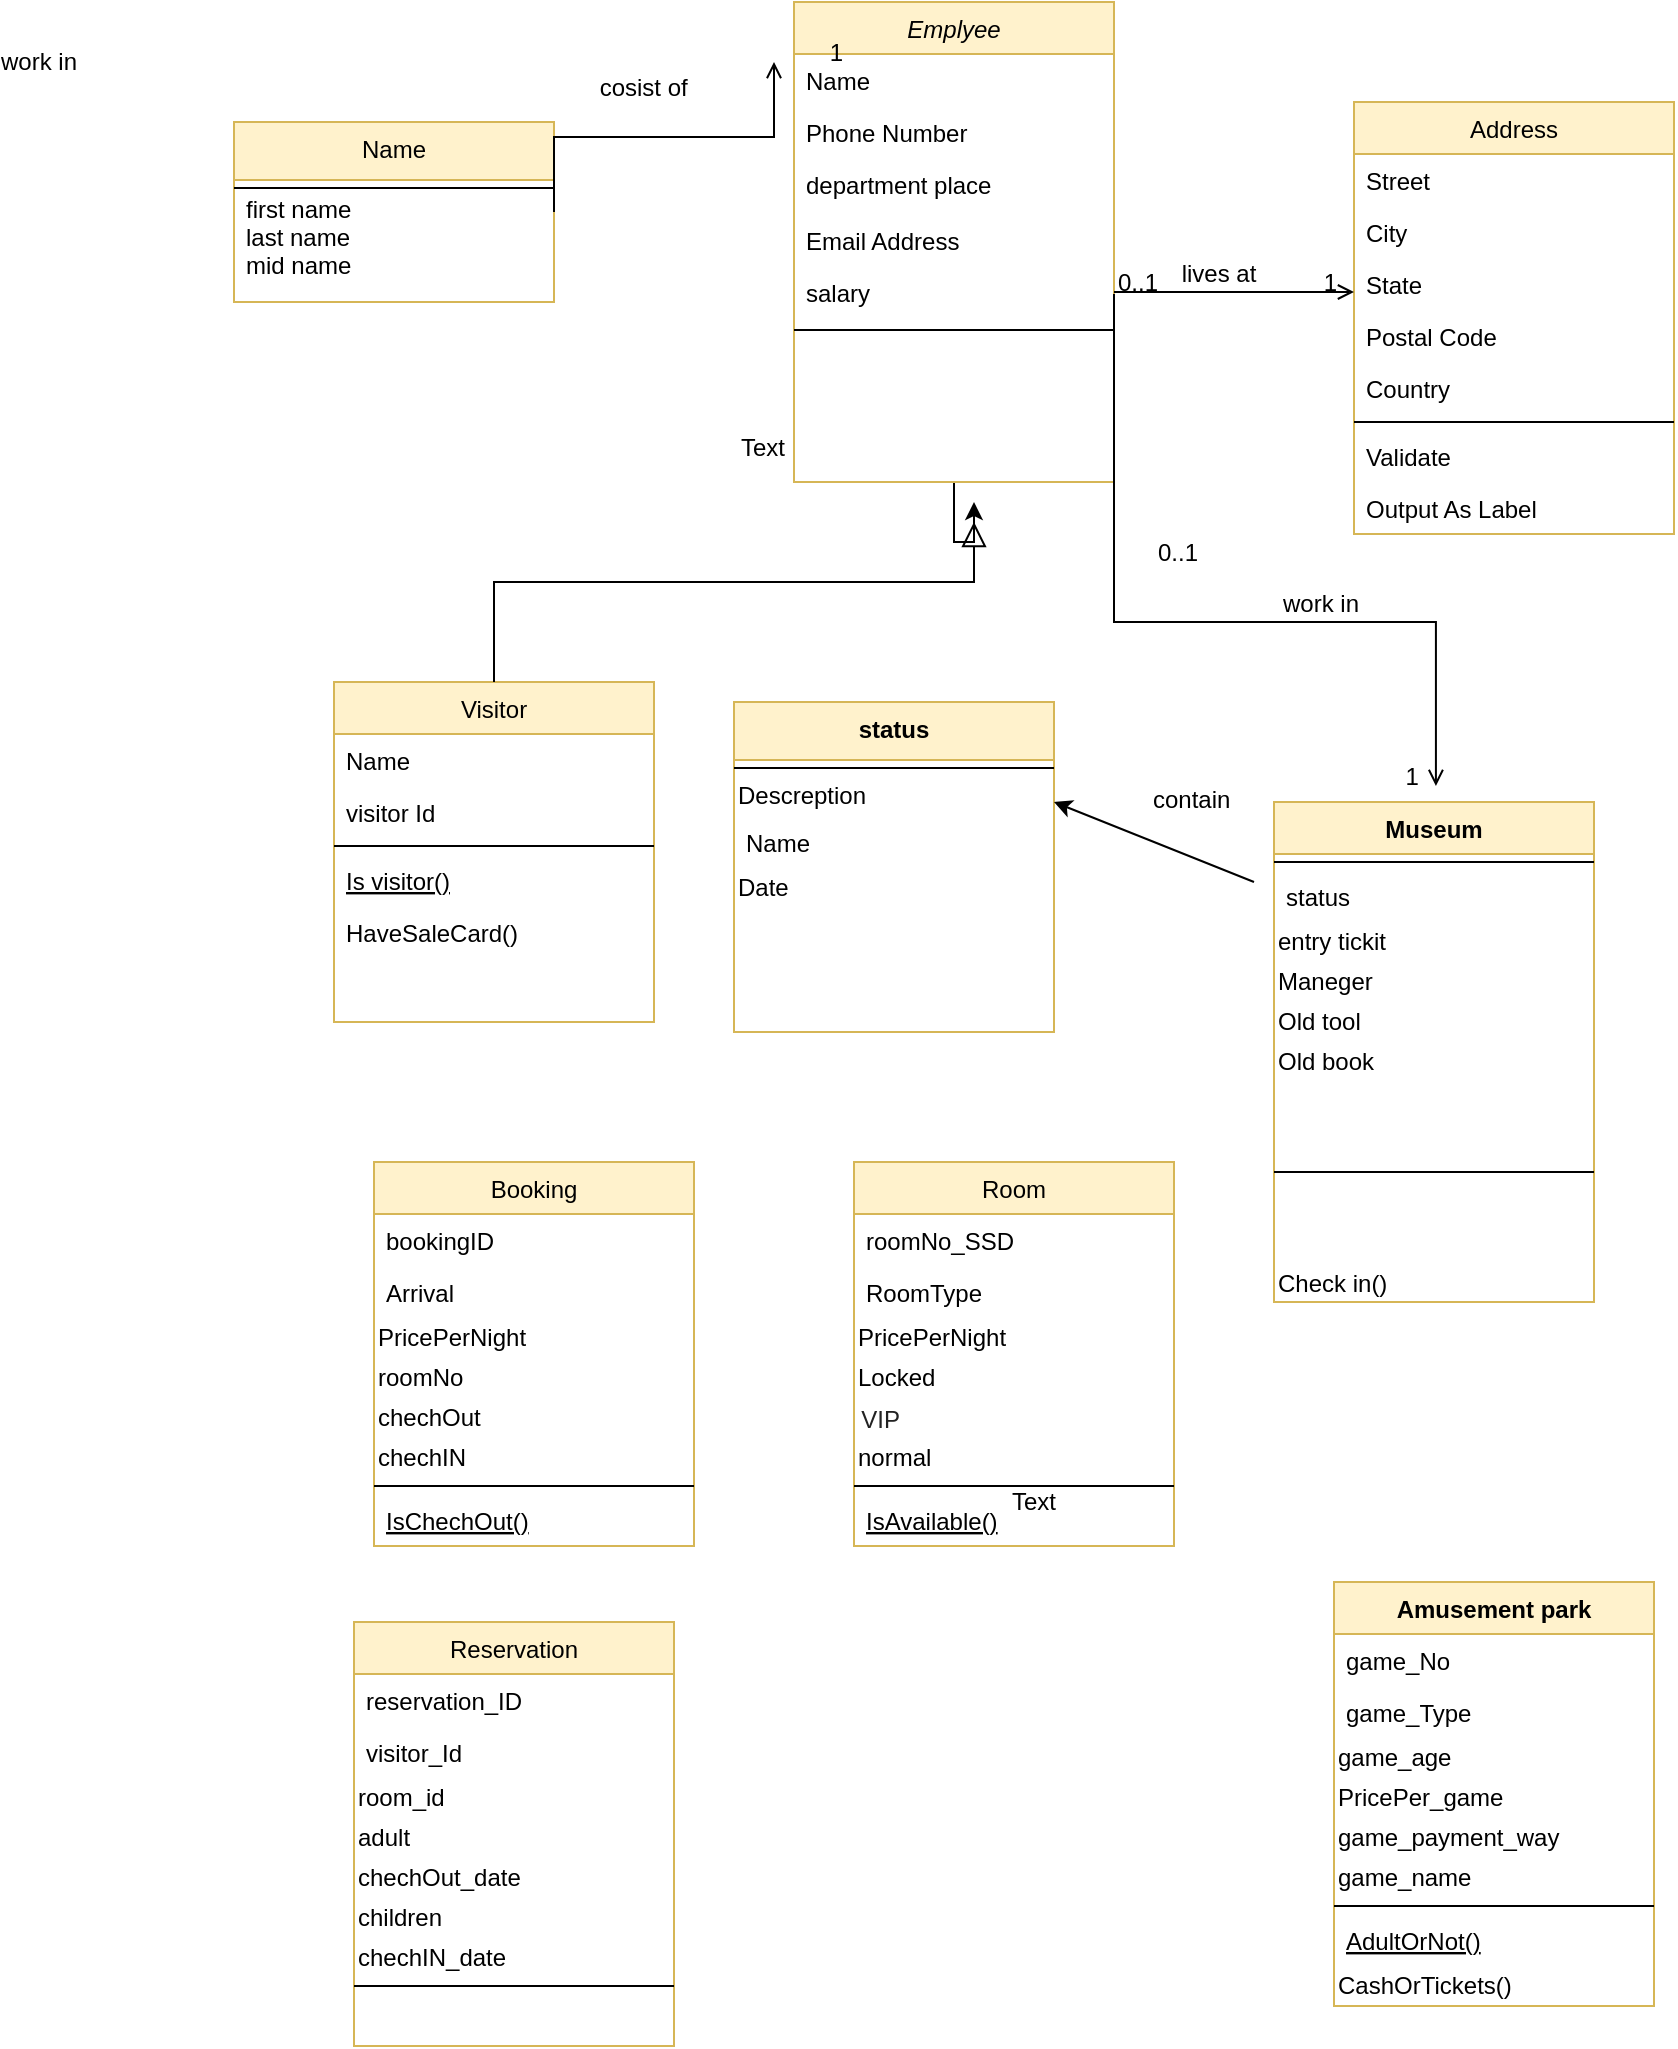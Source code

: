 <mxfile version="12.8.1" type="github">
  <diagram id="C5RBs43oDa-KdzZeNtuy" name="Page-1">
    <mxGraphModel dx="1695" dy="433" grid="1" gridSize="10" guides="1" tooltips="1" connect="1" arrows="1" fold="1" page="1" pageScale="1" pageWidth="827" pageHeight="1169" math="0" shadow="0">
      <root>
        <object label="" id="WIyWlLk6GJQsqaUBKTNV-0">
          <mxCell />
        </object>
        <mxCell id="WIyWlLk6GJQsqaUBKTNV-1" parent="WIyWlLk6GJQsqaUBKTNV-0" />
        <mxCell id="AG_kwTcS0VMn-Gn8sBi0-1" style="edgeStyle=orthogonalEdgeStyle;rounded=0;orthogonalLoop=1;jettySize=auto;html=1;exitX=0.5;exitY=1;exitDx=0;exitDy=0;" parent="WIyWlLk6GJQsqaUBKTNV-1" source="zkfFHV4jXpPFQw0GAbJ--0" edge="1">
          <mxGeometry relative="1" as="geometry">
            <mxPoint x="440" y="270" as="targetPoint" />
            <Array as="points">
              <mxPoint x="430" y="290" />
              <mxPoint x="440" y="290" />
            </Array>
          </mxGeometry>
        </mxCell>
        <mxCell id="zkfFHV4jXpPFQw0GAbJ--0" value="Emplyee" style="swimlane;fontStyle=2;align=center;verticalAlign=top;childLayout=stackLayout;horizontal=1;startSize=26;horizontalStack=0;resizeParent=1;resizeLast=0;collapsible=1;marginBottom=0;rounded=0;shadow=0;strokeWidth=1;fillColor=#fff2cc;strokeColor=#d6b656;" parent="WIyWlLk6GJQsqaUBKTNV-1" vertex="1">
          <mxGeometry x="350" y="20" width="160" height="240" as="geometry">
            <mxRectangle x="350" y="60" width="160" height="26" as="alternateBounds" />
          </mxGeometry>
        </mxCell>
        <mxCell id="AG_kwTcS0VMn-Gn8sBi0-9" value="Name" style="text;align=left;verticalAlign=top;spacingLeft=4;spacingRight=4;overflow=hidden;rotatable=0;points=[[0,0.5],[1,0.5]];portConstraint=eastwest;" parent="zkfFHV4jXpPFQw0GAbJ--0" vertex="1">
          <mxGeometry y="26" width="160" height="26" as="geometry" />
        </mxCell>
        <mxCell id="zkfFHV4jXpPFQw0GAbJ--2" value="Phone Number" style="text;align=left;verticalAlign=top;spacingLeft=4;spacingRight=4;overflow=hidden;rotatable=0;points=[[0,0.5],[1,0.5]];portConstraint=eastwest;rounded=0;shadow=0;html=0;" parent="zkfFHV4jXpPFQw0GAbJ--0" vertex="1">
          <mxGeometry y="52" width="160" height="26" as="geometry" />
        </mxCell>
        <mxCell id="zkfFHV4jXpPFQw0GAbJ--5" value="department place" style="text;align=left;verticalAlign=top;spacingLeft=4;spacingRight=4;overflow=hidden;rotatable=0;points=[[0,0.5],[1,0.5]];portConstraint=eastwest;" parent="zkfFHV4jXpPFQw0GAbJ--0" vertex="1">
          <mxGeometry y="78" width="160" height="28" as="geometry" />
        </mxCell>
        <mxCell id="zkfFHV4jXpPFQw0GAbJ--3" value="Email Address" style="text;align=left;verticalAlign=top;spacingLeft=4;spacingRight=4;overflow=hidden;rotatable=0;points=[[0,0.5],[1,0.5]];portConstraint=eastwest;rounded=0;shadow=0;html=0;" parent="zkfFHV4jXpPFQw0GAbJ--0" vertex="1">
          <mxGeometry y="106" width="160" height="26" as="geometry" />
        </mxCell>
        <mxCell id="AG_kwTcS0VMn-Gn8sBi0-0" value="salary" style="text;align=left;verticalAlign=top;spacingLeft=4;spacingRight=4;overflow=hidden;rotatable=0;points=[[0,0.5],[1,0.5]];portConstraint=eastwest;" parent="zkfFHV4jXpPFQw0GAbJ--0" vertex="1">
          <mxGeometry y="132" width="160" height="28" as="geometry" />
        </mxCell>
        <mxCell id="zkfFHV4jXpPFQw0GAbJ--4" value="" style="line;html=1;strokeWidth=1;align=left;verticalAlign=middle;spacingTop=-1;spacingLeft=3;spacingRight=3;rotatable=0;labelPosition=right;points=[];portConstraint=eastwest;" parent="zkfFHV4jXpPFQw0GAbJ--0" vertex="1">
          <mxGeometry y="160" width="160" height="8" as="geometry" />
        </mxCell>
        <mxCell id="zkfFHV4jXpPFQw0GAbJ--6" value="Visitor" style="swimlane;fontStyle=0;align=center;verticalAlign=top;childLayout=stackLayout;horizontal=1;startSize=26;horizontalStack=0;resizeParent=1;resizeLast=0;collapsible=1;marginBottom=0;rounded=0;shadow=0;strokeWidth=1;fillColor=#fff2cc;strokeColor=#d6b656;" parent="WIyWlLk6GJQsqaUBKTNV-1" vertex="1">
          <mxGeometry x="120" y="360" width="160" height="170" as="geometry">
            <mxRectangle x="130" y="380" width="160" height="26" as="alternateBounds" />
          </mxGeometry>
        </mxCell>
        <mxCell id="zkfFHV4jXpPFQw0GAbJ--7" value="Name" style="text;align=left;verticalAlign=top;spacingLeft=4;spacingRight=4;overflow=hidden;rotatable=0;points=[[0,0.5],[1,0.5]];portConstraint=eastwest;" parent="zkfFHV4jXpPFQw0GAbJ--6" vertex="1">
          <mxGeometry y="26" width="160" height="26" as="geometry" />
        </mxCell>
        <mxCell id="zkfFHV4jXpPFQw0GAbJ--8" value="visitor Id" style="text;align=left;verticalAlign=top;spacingLeft=4;spacingRight=4;overflow=hidden;rotatable=0;points=[[0,0.5],[1,0.5]];portConstraint=eastwest;rounded=0;shadow=0;html=0;" parent="zkfFHV4jXpPFQw0GAbJ--6" vertex="1">
          <mxGeometry y="52" width="160" height="26" as="geometry" />
        </mxCell>
        <mxCell id="zkfFHV4jXpPFQw0GAbJ--9" value="" style="line;html=1;strokeWidth=1;align=left;verticalAlign=middle;spacingTop=-1;spacingLeft=3;spacingRight=3;rotatable=0;labelPosition=right;points=[];portConstraint=eastwest;" parent="zkfFHV4jXpPFQw0GAbJ--6" vertex="1">
          <mxGeometry y="78" width="160" height="8" as="geometry" />
        </mxCell>
        <mxCell id="zkfFHV4jXpPFQw0GAbJ--10" value="Is visitor()" style="text;align=left;verticalAlign=top;spacingLeft=4;spacingRight=4;overflow=hidden;rotatable=0;points=[[0,0.5],[1,0.5]];portConstraint=eastwest;fontStyle=4" parent="zkfFHV4jXpPFQw0GAbJ--6" vertex="1">
          <mxGeometry y="86" width="160" height="26" as="geometry" />
        </mxCell>
        <mxCell id="zkfFHV4jXpPFQw0GAbJ--11" value="HaveSaleCard()" style="text;align=left;verticalAlign=top;spacingLeft=4;spacingRight=4;overflow=hidden;rotatable=0;points=[[0,0.5],[1,0.5]];portConstraint=eastwest;" parent="zkfFHV4jXpPFQw0GAbJ--6" vertex="1">
          <mxGeometry y="112" width="160" height="26" as="geometry" />
        </mxCell>
        <mxCell id="zkfFHV4jXpPFQw0GAbJ--12" value="" style="endArrow=block;endSize=10;endFill=0;shadow=0;strokeWidth=1;rounded=0;edgeStyle=elbowEdgeStyle;elbow=vertical;" parent="WIyWlLk6GJQsqaUBKTNV-1" source="zkfFHV4jXpPFQw0GAbJ--6" edge="1">
          <mxGeometry width="160" relative="1" as="geometry">
            <mxPoint x="200" y="203" as="sourcePoint" />
            <mxPoint x="440" y="280" as="targetPoint" />
            <Array as="points">
              <mxPoint x="340" y="310" />
            </Array>
          </mxGeometry>
        </mxCell>
        <mxCell id="zkfFHV4jXpPFQw0GAbJ--17" value="Address" style="swimlane;fontStyle=0;align=center;verticalAlign=top;childLayout=stackLayout;horizontal=1;startSize=26;horizontalStack=0;resizeParent=1;resizeLast=0;collapsible=1;marginBottom=0;rounded=0;shadow=0;strokeWidth=1;fillColor=#fff2cc;strokeColor=#d6b656;" parent="WIyWlLk6GJQsqaUBKTNV-1" vertex="1">
          <mxGeometry x="630" y="70" width="160" height="216" as="geometry">
            <mxRectangle x="550" y="140" width="160" height="26" as="alternateBounds" />
          </mxGeometry>
        </mxCell>
        <mxCell id="zkfFHV4jXpPFQw0GAbJ--18" value="Street" style="text;align=left;verticalAlign=top;spacingLeft=4;spacingRight=4;overflow=hidden;rotatable=0;points=[[0,0.5],[1,0.5]];portConstraint=eastwest;" parent="zkfFHV4jXpPFQw0GAbJ--17" vertex="1">
          <mxGeometry y="26" width="160" height="26" as="geometry" />
        </mxCell>
        <mxCell id="zkfFHV4jXpPFQw0GAbJ--19" value="City" style="text;align=left;verticalAlign=top;spacingLeft=4;spacingRight=4;overflow=hidden;rotatable=0;points=[[0,0.5],[1,0.5]];portConstraint=eastwest;rounded=0;shadow=0;html=0;" parent="zkfFHV4jXpPFQw0GAbJ--17" vertex="1">
          <mxGeometry y="52" width="160" height="26" as="geometry" />
        </mxCell>
        <mxCell id="zkfFHV4jXpPFQw0GAbJ--20" value="State" style="text;align=left;verticalAlign=top;spacingLeft=4;spacingRight=4;overflow=hidden;rotatable=0;points=[[0,0.5],[1,0.5]];portConstraint=eastwest;rounded=0;shadow=0;html=0;" parent="zkfFHV4jXpPFQw0GAbJ--17" vertex="1">
          <mxGeometry y="78" width="160" height="26" as="geometry" />
        </mxCell>
        <mxCell id="zkfFHV4jXpPFQw0GAbJ--21" value="Postal Code" style="text;align=left;verticalAlign=top;spacingLeft=4;spacingRight=4;overflow=hidden;rotatable=0;points=[[0,0.5],[1,0.5]];portConstraint=eastwest;rounded=0;shadow=0;html=0;" parent="zkfFHV4jXpPFQw0GAbJ--17" vertex="1">
          <mxGeometry y="104" width="160" height="26" as="geometry" />
        </mxCell>
        <mxCell id="zkfFHV4jXpPFQw0GAbJ--22" value="Country" style="text;align=left;verticalAlign=top;spacingLeft=4;spacingRight=4;overflow=hidden;rotatable=0;points=[[0,0.5],[1,0.5]];portConstraint=eastwest;rounded=0;shadow=0;html=0;" parent="zkfFHV4jXpPFQw0GAbJ--17" vertex="1">
          <mxGeometry y="130" width="160" height="26" as="geometry" />
        </mxCell>
        <mxCell id="zkfFHV4jXpPFQw0GAbJ--23" value="" style="line;html=1;strokeWidth=1;align=left;verticalAlign=middle;spacingTop=-1;spacingLeft=3;spacingRight=3;rotatable=0;labelPosition=right;points=[];portConstraint=eastwest;" parent="zkfFHV4jXpPFQw0GAbJ--17" vertex="1">
          <mxGeometry y="156" width="160" height="8" as="geometry" />
        </mxCell>
        <mxCell id="zkfFHV4jXpPFQw0GAbJ--24" value="Validate" style="text;align=left;verticalAlign=top;spacingLeft=4;spacingRight=4;overflow=hidden;rotatable=0;points=[[0,0.5],[1,0.5]];portConstraint=eastwest;" parent="zkfFHV4jXpPFQw0GAbJ--17" vertex="1">
          <mxGeometry y="164" width="160" height="26" as="geometry" />
        </mxCell>
        <mxCell id="zkfFHV4jXpPFQw0GAbJ--25" value="Output As Label" style="text;align=left;verticalAlign=top;spacingLeft=4;spacingRight=4;overflow=hidden;rotatable=0;points=[[0,0.5],[1,0.5]];portConstraint=eastwest;" parent="zkfFHV4jXpPFQw0GAbJ--17" vertex="1">
          <mxGeometry y="190" width="160" height="26" as="geometry" />
        </mxCell>
        <mxCell id="zkfFHV4jXpPFQw0GAbJ--26" value="" style="endArrow=open;shadow=0;strokeWidth=1;strokeColor=#000000;rounded=0;endFill=1;edgeStyle=elbowEdgeStyle;elbow=vertical;" parent="WIyWlLk6GJQsqaUBKTNV-1" source="zkfFHV4jXpPFQw0GAbJ--0" target="zkfFHV4jXpPFQw0GAbJ--17" edge="1">
          <mxGeometry x="0.5" y="41" relative="1" as="geometry">
            <mxPoint x="380" y="192" as="sourcePoint" />
            <mxPoint x="540" y="192" as="targetPoint" />
            <mxPoint x="-40" y="32" as="offset" />
          </mxGeometry>
        </mxCell>
        <mxCell id="zkfFHV4jXpPFQw0GAbJ--27" value="0..1" style="resizable=0;align=left;verticalAlign=bottom;labelBackgroundColor=none;fontSize=12;" parent="zkfFHV4jXpPFQw0GAbJ--26" connectable="0" vertex="1">
          <mxGeometry x="-1" relative="1" as="geometry">
            <mxPoint y="4" as="offset" />
          </mxGeometry>
        </mxCell>
        <mxCell id="zkfFHV4jXpPFQw0GAbJ--28" value="1" style="resizable=0;align=right;verticalAlign=bottom;labelBackgroundColor=none;fontSize=12;" parent="zkfFHV4jXpPFQw0GAbJ--26" connectable="0" vertex="1">
          <mxGeometry x="1" relative="1" as="geometry">
            <mxPoint x="-7" y="4" as="offset" />
          </mxGeometry>
        </mxCell>
        <mxCell id="zkfFHV4jXpPFQw0GAbJ--29" value="lives at" style="text;html=1;resizable=0;points=[];;align=center;verticalAlign=middle;labelBackgroundColor=none;rounded=0;shadow=0;strokeWidth=1;fontSize=12;" parent="zkfFHV4jXpPFQw0GAbJ--26" vertex="1" connectable="0">
          <mxGeometry x="0.5" y="49" relative="1" as="geometry">
            <mxPoint x="-38" y="40" as="offset" />
          </mxGeometry>
        </mxCell>
        <mxCell id="zkfFHV4jXpPFQw0GAbJ--14" value="first name &#xa;last name &#xa;mid name " style="text;align=left;verticalAlign=top;spacingLeft=4;spacingRight=4;overflow=hidden;rotatable=0;points=[[0,0.5],[1,0.5]];portConstraint=eastwest;" parent="WIyWlLk6GJQsqaUBKTNV-1" vertex="1">
          <mxGeometry x="70" y="110" width="90" height="50" as="geometry" />
        </mxCell>
        <mxCell id="AG_kwTcS0VMn-Gn8sBi0-2" value="Name" style="swimlane;fontStyle=0;align=center;verticalAlign=top;childLayout=stackLayout;horizontal=1;startSize=29;horizontalStack=0;resizeParent=1;resizeLast=0;collapsible=1;marginBottom=0;rounded=0;shadow=0;strokeWidth=1;fillColor=#fff2cc;strokeColor=#d6b656;" parent="WIyWlLk6GJQsqaUBKTNV-1" vertex="1">
          <mxGeometry x="70" y="80" width="160" height="90" as="geometry">
            <mxRectangle x="340" y="380" width="170" height="26" as="alternateBounds" />
          </mxGeometry>
        </mxCell>
        <mxCell id="AG_kwTcS0VMn-Gn8sBi0-3" value="" style="line;html=1;strokeWidth=1;align=left;verticalAlign=middle;spacingTop=-1;spacingLeft=3;spacingRight=3;rotatable=0;labelPosition=right;points=[];portConstraint=eastwest;" parent="AG_kwTcS0VMn-Gn8sBi0-2" vertex="1">
          <mxGeometry y="29" width="160" height="8" as="geometry" />
        </mxCell>
        <mxCell id="AG_kwTcS0VMn-Gn8sBi0-4" value="" style="endArrow=open;shadow=0;strokeWidth=1;strokeColor=#000000;rounded=0;endFill=1;edgeStyle=elbowEdgeStyle;elbow=vertical;exitX=1;exitY=0.5;exitDx=0;exitDy=0;" parent="WIyWlLk6GJQsqaUBKTNV-1" source="AG_kwTcS0VMn-Gn8sBi0-2" edge="1">
          <mxGeometry x="0.5" y="41" relative="1" as="geometry">
            <mxPoint x="230" y="180" as="sourcePoint" />
            <mxPoint x="340" y="50" as="targetPoint" />
            <mxPoint x="-40" y="32" as="offset" />
          </mxGeometry>
        </mxCell>
        <mxCell id="AG_kwTcS0VMn-Gn8sBi0-6" value="1" style="resizable=0;align=right;verticalAlign=bottom;labelBackgroundColor=none;fontSize=12;" parent="AG_kwTcS0VMn-Gn8sBi0-4" connectable="0" vertex="1">
          <mxGeometry x="1" relative="1" as="geometry">
            <mxPoint x="36" y="4" as="offset" />
          </mxGeometry>
        </mxCell>
        <mxCell id="AG_kwTcS0VMn-Gn8sBi0-7" value="cosist of&amp;nbsp;" style="text;html=1;resizable=0;points=[];;align=center;verticalAlign=middle;labelBackgroundColor=none;rounded=0;shadow=0;strokeWidth=1;fontSize=12;" parent="AG_kwTcS0VMn-Gn8sBi0-4" vertex="1" connectable="0">
          <mxGeometry x="0.5" y="49" relative="1" as="geometry">
            <mxPoint x="-56" y="24" as="offset" />
          </mxGeometry>
        </mxCell>
        <mxCell id="AG_kwTcS0VMn-Gn8sBi0-8" value="Text" style="text;html=1;align=center;verticalAlign=middle;resizable=0;points=[];autosize=1;" parent="WIyWlLk6GJQsqaUBKTNV-1" vertex="1">
          <mxGeometry x="314" y="233" width="40" height="20" as="geometry" />
        </mxCell>
        <mxCell id="AG_kwTcS0VMn-Gn8sBi0-10" value="Museum" style="swimlane;fontStyle=1;align=center;verticalAlign=top;childLayout=stackLayout;horizontal=1;startSize=26;horizontalStack=0;resizeParent=1;resizeLast=0;collapsible=1;marginBottom=0;rounded=0;shadow=0;strokeWidth=1;fillColor=#fff2cc;strokeColor=#d6b656;" parent="WIyWlLk6GJQsqaUBKTNV-1" vertex="1">
          <mxGeometry x="590" y="420" width="160" height="250" as="geometry">
            <mxRectangle x="340" y="380" width="170" height="26" as="alternateBounds" />
          </mxGeometry>
        </mxCell>
        <mxCell id="AG_kwTcS0VMn-Gn8sBi0-11" value="" style="line;html=1;strokeWidth=1;align=left;verticalAlign=middle;spacingTop=-1;spacingLeft=3;spacingRight=3;rotatable=0;labelPosition=right;points=[];portConstraint=eastwest;" parent="AG_kwTcS0VMn-Gn8sBi0-10" vertex="1">
          <mxGeometry y="26" width="160" height="8" as="geometry" />
        </mxCell>
        <mxCell id="AG_kwTcS0VMn-Gn8sBi0-19" value="status" style="text;align=left;verticalAlign=top;spacingLeft=4;spacingRight=4;overflow=hidden;rotatable=0;points=[[0,0.5],[1,0.5]];portConstraint=eastwest;" parent="AG_kwTcS0VMn-Gn8sBi0-10" vertex="1">
          <mxGeometry y="34" width="160" height="26" as="geometry" />
        </mxCell>
        <mxCell id="AG_kwTcS0VMn-Gn8sBi0-14" value="entry tickit" style="text;html=1;align=left;verticalAlign=middle;resizable=0;points=[];autosize=1;" parent="AG_kwTcS0VMn-Gn8sBi0-10" vertex="1">
          <mxGeometry y="60" width="160" height="20" as="geometry" />
        </mxCell>
        <mxCell id="AZaK9_Av_A7V3XQU683n-7" value="Maneger" style="text;html=1;strokeColor=none;fillColor=none;align=left;verticalAlign=middle;whiteSpace=wrap;rounded=0;" vertex="1" parent="AG_kwTcS0VMn-Gn8sBi0-10">
          <mxGeometry y="80" width="160" height="20" as="geometry" />
        </mxCell>
        <mxCell id="AZaK9_Av_A7V3XQU683n-8" value="Old tool" style="text;html=1;strokeColor=none;fillColor=none;align=left;verticalAlign=middle;whiteSpace=wrap;rounded=0;" vertex="1" parent="AG_kwTcS0VMn-Gn8sBi0-10">
          <mxGeometry y="100" width="160" height="20" as="geometry" />
        </mxCell>
        <mxCell id="AZaK9_Av_A7V3XQU683n-6" value="Old book" style="text;html=1;strokeColor=none;fillColor=none;align=left;verticalAlign=middle;whiteSpace=wrap;rounded=0;" vertex="1" parent="AG_kwTcS0VMn-Gn8sBi0-10">
          <mxGeometry y="120" width="160" height="20" as="geometry" />
        </mxCell>
        <mxCell id="AZaK9_Av_A7V3XQU683n-0" value="" style="line;html=1;strokeWidth=1;align=left;verticalAlign=middle;spacingTop=-1;spacingLeft=3;spacingRight=3;rotatable=0;labelPosition=right;points=[];portConstraint=eastwest;" vertex="1" parent="AG_kwTcS0VMn-Gn8sBi0-10">
          <mxGeometry y="140" width="160" height="90" as="geometry" />
        </mxCell>
        <mxCell id="AZaK9_Av_A7V3XQU683n-21" value="Check in()" style="text;html=1;strokeColor=none;fillColor=none;align=left;verticalAlign=bottom;whiteSpace=wrap;rounded=0;horizontal=1;" vertex="1" parent="AG_kwTcS0VMn-Gn8sBi0-10">
          <mxGeometry y="230" width="160" height="20" as="geometry" />
        </mxCell>
        <mxCell id="AZaK9_Av_A7V3XQU683n-2" value="status" style="swimlane;fontStyle=1;align=center;verticalAlign=top;childLayout=stackLayout;horizontal=1;startSize=29;horizontalStack=0;resizeParent=1;resizeLast=0;collapsible=1;marginBottom=0;rounded=0;shadow=0;strokeWidth=1;fillColor=#fff2cc;strokeColor=#d6b656;" vertex="1" parent="WIyWlLk6GJQsqaUBKTNV-1">
          <mxGeometry x="320" y="370" width="160" height="165" as="geometry">
            <mxRectangle x="340" y="380" width="170" height="26" as="alternateBounds" />
          </mxGeometry>
        </mxCell>
        <mxCell id="AZaK9_Av_A7V3XQU683n-3" value="" style="line;html=1;strokeWidth=1;align=left;verticalAlign=middle;spacingTop=-1;spacingLeft=3;spacingRight=3;rotatable=0;labelPosition=right;points=[];portConstraint=eastwest;" vertex="1" parent="AZaK9_Av_A7V3XQU683n-2">
          <mxGeometry y="29" width="160" height="8" as="geometry" />
        </mxCell>
        <mxCell id="AZaK9_Av_A7V3XQU683n-4" value="Descreption" style="text;html=1;strokeColor=none;fillColor=none;align=left;verticalAlign=middle;whiteSpace=wrap;rounded=0;" vertex="1" parent="AZaK9_Av_A7V3XQU683n-2">
          <mxGeometry y="37" width="160" height="20" as="geometry" />
        </mxCell>
        <mxCell id="AG_kwTcS0VMn-Gn8sBi0-18" value="Name" style="text;align=left;verticalAlign=top;spacingLeft=4;spacingRight=4;overflow=hidden;rotatable=0;points=[[0,0.5],[1,0.5]];portConstraint=eastwest;" parent="AZaK9_Av_A7V3XQU683n-2" vertex="1">
          <mxGeometry y="57" width="160" height="26" as="geometry" />
        </mxCell>
        <mxCell id="AZaK9_Av_A7V3XQU683n-5" value="Date" style="text;html=1;strokeColor=none;fillColor=none;align=left;verticalAlign=middle;whiteSpace=wrap;rounded=0;" vertex="1" parent="AZaK9_Av_A7V3XQU683n-2">
          <mxGeometry y="83" width="160" height="20" as="geometry" />
        </mxCell>
        <mxCell id="AZaK9_Av_A7V3XQU683n-10" value="" style="endArrow=open;shadow=0;strokeWidth=1;strokeColor=#000000;rounded=0;endFill=1;edgeStyle=elbowEdgeStyle;elbow=vertical;exitX=1;exitY=0.5;exitDx=0;exitDy=0;entryX=0.506;entryY=-0.032;entryDx=0;entryDy=0;entryPerimeter=0;" edge="1" parent="WIyWlLk6GJQsqaUBKTNV-1" source="AG_kwTcS0VMn-Gn8sBi0-0" target="AG_kwTcS0VMn-Gn8sBi0-10">
          <mxGeometry x="0.5" y="41" relative="1" as="geometry">
            <mxPoint x="560" y="370" as="sourcePoint" />
            <mxPoint x="680" y="370" as="targetPoint" />
            <mxPoint x="-40" y="32" as="offset" />
            <Array as="points">
              <mxPoint x="650" y="330" />
              <mxPoint x="660" y="350" />
              <mxPoint x="640" y="310" />
            </Array>
          </mxGeometry>
        </mxCell>
        <mxCell id="AZaK9_Av_A7V3XQU683n-11" value="0..1" style="resizable=0;align=left;verticalAlign=bottom;labelBackgroundColor=none;fontSize=12;" connectable="0" vertex="1" parent="AZaK9_Av_A7V3XQU683n-10">
          <mxGeometry x="-1" relative="1" as="geometry">
            <mxPoint x="20" y="138" as="offset" />
          </mxGeometry>
        </mxCell>
        <mxCell id="AZaK9_Av_A7V3XQU683n-12" value="1" style="resizable=0;align=right;verticalAlign=bottom;labelBackgroundColor=none;fontSize=12;" connectable="0" vertex="1" parent="AZaK9_Av_A7V3XQU683n-10">
          <mxGeometry x="1" relative="1" as="geometry">
            <mxPoint x="-7" y="4" as="offset" />
          </mxGeometry>
        </mxCell>
        <mxCell id="AZaK9_Av_A7V3XQU683n-13" value="work in" style="text;html=1;resizable=0;points=[];;align=center;verticalAlign=middle;labelBackgroundColor=none;rounded=0;shadow=0;strokeWidth=1;fontSize=12;" vertex="1" connectable="0" parent="AZaK9_Av_A7V3XQU683n-10">
          <mxGeometry x="0.5" y="49" relative="1" as="geometry">
            <mxPoint x="-38" y="40" as="offset" />
          </mxGeometry>
        </mxCell>
        <mxCell id="AZaK9_Av_A7V3XQU683n-14" value="contain&amp;nbsp;" style="text;html=1;align=center;verticalAlign=middle;resizable=0;points=[];labelBackgroundColor=#ffffff;" vertex="1" connectable="0" parent="AZaK9_Av_A7V3XQU683n-10">
          <mxGeometry x="0.905" y="-1" relative="1" as="geometry">
            <mxPoint x="-119.96" y="25.96" as="offset" />
          </mxGeometry>
        </mxCell>
        <mxCell id="AZaK9_Av_A7V3XQU683n-19" value="" style="endArrow=classic;html=1;" edge="1" parent="WIyWlLk6GJQsqaUBKTNV-1">
          <mxGeometry width="50" height="50" relative="1" as="geometry">
            <mxPoint x="580" y="460" as="sourcePoint" />
            <mxPoint x="480" y="420" as="targetPoint" />
          </mxGeometry>
        </mxCell>
        <mxCell id="AZaK9_Av_A7V3XQU683n-20" value="work in" style="text;html=1;resizable=0;points=[];;align=center;verticalAlign=middle;labelBackgroundColor=none;rounded=0;shadow=0;strokeWidth=1;fontSize=12;" vertex="1" connectable="0" parent="WIyWlLk6GJQsqaUBKTNV-1">
          <mxGeometry x="0.5" y="49" relative="1" as="geometry">
            <mxPoint x="-28" y="50" as="offset" />
          </mxGeometry>
        </mxCell>
        <mxCell id="AZaK9_Av_A7V3XQU683n-23" value="Room" style="swimlane;fontStyle=0;align=center;verticalAlign=top;childLayout=stackLayout;horizontal=1;startSize=26;horizontalStack=0;resizeParent=1;resizeLast=0;collapsible=1;marginBottom=0;rounded=0;shadow=0;strokeWidth=1;fillColor=#fff2cc;strokeColor=#d6b656;" vertex="1" parent="WIyWlLk6GJQsqaUBKTNV-1">
          <mxGeometry x="380" y="600" width="160" height="192" as="geometry">
            <mxRectangle x="130" y="380" width="160" height="26" as="alternateBounds" />
          </mxGeometry>
        </mxCell>
        <mxCell id="AZaK9_Av_A7V3XQU683n-24" value="roomNo_SSD" style="text;align=left;verticalAlign=top;spacingLeft=4;spacingRight=4;overflow=hidden;rotatable=0;points=[[0,0.5],[1,0.5]];portConstraint=eastwest;" vertex="1" parent="AZaK9_Av_A7V3XQU683n-23">
          <mxGeometry y="26" width="160" height="26" as="geometry" />
        </mxCell>
        <mxCell id="AZaK9_Av_A7V3XQU683n-25" value="RoomType" style="text;align=left;verticalAlign=top;spacingLeft=4;spacingRight=4;overflow=hidden;rotatable=0;points=[[0,0.5],[1,0.5]];portConstraint=eastwest;rounded=0;shadow=0;html=0;" vertex="1" parent="AZaK9_Av_A7V3XQU683n-23">
          <mxGeometry y="52" width="160" height="26" as="geometry" />
        </mxCell>
        <mxCell id="AZaK9_Av_A7V3XQU683n-29" value="PricePerNight" style="text;html=1;strokeColor=none;fillColor=none;align=left;verticalAlign=middle;whiteSpace=wrap;rounded=0;" vertex="1" parent="AZaK9_Av_A7V3XQU683n-23">
          <mxGeometry y="78" width="160" height="20" as="geometry" />
        </mxCell>
        <mxCell id="AZaK9_Av_A7V3XQU683n-30" value="Locked" style="text;html=1;strokeColor=none;fillColor=none;align=left;verticalAlign=middle;whiteSpace=wrap;rounded=0;" vertex="1" parent="AZaK9_Av_A7V3XQU683n-23">
          <mxGeometry y="98" width="160" height="20" as="geometry" />
        </mxCell>
        <mxCell id="AZaK9_Av_A7V3XQU683n-52" value="&lt;pre class=&quot;tw-data-text tw-text-large tw-ta&quot; id=&quot;tw-target-text&quot; dir=&quot;ltr&quot; style=&quot;line-height: 36px ; border: none ; padding: 2px 0px 2px 0.14em ; position: relative ; margin-top: -2px ; margin-bottom: -2px ; resize: none ; font-family: inherit ; overflow: hidden ; width: 283px ; white-space: pre-wrap ; overflow-wrap: break-word ; color: rgb(34 , 34 , 34)&quot;&gt;VIP&lt;/pre&gt;" style="text;html=1;strokeColor=none;fillColor=none;align=left;verticalAlign=middle;whiteSpace=wrap;rounded=0;" vertex="1" parent="AZaK9_Av_A7V3XQU683n-23">
          <mxGeometry y="118" width="160" height="20" as="geometry" />
        </mxCell>
        <mxCell id="AZaK9_Av_A7V3XQU683n-64" value="normal" style="text;html=1;strokeColor=none;fillColor=none;align=left;verticalAlign=middle;whiteSpace=wrap;rounded=0;" vertex="1" parent="AZaK9_Av_A7V3XQU683n-23">
          <mxGeometry y="138" width="160" height="20" as="geometry" />
        </mxCell>
        <mxCell id="AZaK9_Av_A7V3XQU683n-26" value="" style="line;html=1;strokeWidth=1;align=left;verticalAlign=middle;spacingTop=-1;spacingLeft=3;spacingRight=3;rotatable=0;labelPosition=right;points=[];portConstraint=eastwest;" vertex="1" parent="AZaK9_Av_A7V3XQU683n-23">
          <mxGeometry y="158" width="160" height="8" as="geometry" />
        </mxCell>
        <mxCell id="AZaK9_Av_A7V3XQU683n-27" value="IsAvailable()" style="text;align=left;verticalAlign=top;spacingLeft=4;spacingRight=4;overflow=hidden;rotatable=0;points=[[0,0.5],[1,0.5]];portConstraint=eastwest;fontStyle=4" vertex="1" parent="AZaK9_Av_A7V3XQU683n-23">
          <mxGeometry y="166" width="160" height="26" as="geometry" />
        </mxCell>
        <mxCell id="AZaK9_Av_A7V3XQU683n-32" value="Booking" style="swimlane;fontStyle=0;align=center;verticalAlign=top;childLayout=stackLayout;horizontal=1;startSize=26;horizontalStack=0;resizeParent=1;resizeLast=0;collapsible=1;marginBottom=0;rounded=0;shadow=0;strokeWidth=1;fillColor=#fff2cc;strokeColor=#d6b656;" vertex="1" parent="WIyWlLk6GJQsqaUBKTNV-1">
          <mxGeometry x="140" y="600" width="160" height="192" as="geometry">
            <mxRectangle x="130" y="380" width="160" height="26" as="alternateBounds" />
          </mxGeometry>
        </mxCell>
        <mxCell id="AZaK9_Av_A7V3XQU683n-33" value="bookingID" style="text;align=left;verticalAlign=top;spacingLeft=4;spacingRight=4;overflow=hidden;rotatable=0;points=[[0,0.5],[1,0.5]];portConstraint=eastwest;" vertex="1" parent="AZaK9_Av_A7V3XQU683n-32">
          <mxGeometry y="26" width="160" height="26" as="geometry" />
        </mxCell>
        <mxCell id="AZaK9_Av_A7V3XQU683n-34" value="Arrival" style="text;align=left;verticalAlign=top;spacingLeft=4;spacingRight=4;overflow=hidden;rotatable=0;points=[[0,0.5],[1,0.5]];portConstraint=eastwest;rounded=0;shadow=0;html=0;" vertex="1" parent="AZaK9_Av_A7V3XQU683n-32">
          <mxGeometry y="52" width="160" height="26" as="geometry" />
        </mxCell>
        <mxCell id="AZaK9_Av_A7V3XQU683n-35" value="PricePerNight" style="text;html=1;strokeColor=none;fillColor=none;align=left;verticalAlign=middle;whiteSpace=wrap;rounded=0;" vertex="1" parent="AZaK9_Av_A7V3XQU683n-32">
          <mxGeometry y="78" width="160" height="20" as="geometry" />
        </mxCell>
        <mxCell id="AZaK9_Av_A7V3XQU683n-39" value="roomNo" style="text;html=1;strokeColor=none;fillColor=none;align=left;verticalAlign=middle;whiteSpace=wrap;rounded=0;" vertex="1" parent="AZaK9_Av_A7V3XQU683n-32">
          <mxGeometry y="98" width="160" height="20" as="geometry" />
        </mxCell>
        <mxCell id="AZaK9_Av_A7V3XQU683n-36" value="chechOut&amp;nbsp;" style="text;html=1;strokeColor=none;fillColor=none;align=left;verticalAlign=middle;whiteSpace=wrap;rounded=0;" vertex="1" parent="AZaK9_Av_A7V3XQU683n-32">
          <mxGeometry y="118" width="160" height="20" as="geometry" />
        </mxCell>
        <mxCell id="AZaK9_Av_A7V3XQU683n-40" value="chechIN" style="text;html=1;strokeColor=none;fillColor=none;align=left;verticalAlign=middle;whiteSpace=wrap;rounded=0;" vertex="1" parent="AZaK9_Av_A7V3XQU683n-32">
          <mxGeometry y="138" width="160" height="20" as="geometry" />
        </mxCell>
        <mxCell id="AZaK9_Av_A7V3XQU683n-37" value="" style="line;html=1;strokeWidth=1;align=left;verticalAlign=middle;spacingTop=-1;spacingLeft=3;spacingRight=3;rotatable=0;labelPosition=right;points=[];portConstraint=eastwest;" vertex="1" parent="AZaK9_Av_A7V3XQU683n-32">
          <mxGeometry y="158" width="160" height="8" as="geometry" />
        </mxCell>
        <mxCell id="AZaK9_Av_A7V3XQU683n-38" value="IsChechOut()" style="text;align=left;verticalAlign=top;spacingLeft=4;spacingRight=4;overflow=hidden;rotatable=0;points=[[0,0.5],[1,0.5]];portConstraint=eastwest;fontStyle=4" vertex="1" parent="AZaK9_Av_A7V3XQU683n-32">
          <mxGeometry y="166" width="160" height="26" as="geometry" />
        </mxCell>
        <mxCell id="AZaK9_Av_A7V3XQU683n-42" value="Reservation" style="swimlane;fontStyle=0;align=center;verticalAlign=top;childLayout=stackLayout;horizontal=1;startSize=26;horizontalStack=0;resizeParent=1;resizeLast=0;collapsible=1;marginBottom=0;rounded=0;shadow=0;strokeWidth=1;fillColor=#fff2cc;strokeColor=#d6b656;" vertex="1" parent="WIyWlLk6GJQsqaUBKTNV-1">
          <mxGeometry x="130" y="830" width="160" height="212" as="geometry">
            <mxRectangle x="130" y="380" width="160" height="26" as="alternateBounds" />
          </mxGeometry>
        </mxCell>
        <mxCell id="AZaK9_Av_A7V3XQU683n-43" value="reservation_ID" style="text;align=left;verticalAlign=top;spacingLeft=4;spacingRight=4;overflow=hidden;rotatable=0;points=[[0,0.5],[1,0.5]];portConstraint=eastwest;" vertex="1" parent="AZaK9_Av_A7V3XQU683n-42">
          <mxGeometry y="26" width="160" height="26" as="geometry" />
        </mxCell>
        <mxCell id="AZaK9_Av_A7V3XQU683n-44" value="visitor_Id" style="text;align=left;verticalAlign=top;spacingLeft=4;spacingRight=4;overflow=hidden;rotatable=0;points=[[0,0.5],[1,0.5]];portConstraint=eastwest;rounded=0;shadow=0;html=0;" vertex="1" parent="AZaK9_Av_A7V3XQU683n-42">
          <mxGeometry y="52" width="160" height="26" as="geometry" />
        </mxCell>
        <mxCell id="AZaK9_Av_A7V3XQU683n-45" value="room_id" style="text;html=1;strokeColor=none;fillColor=none;align=left;verticalAlign=middle;whiteSpace=wrap;rounded=0;" vertex="1" parent="AZaK9_Av_A7V3XQU683n-42">
          <mxGeometry y="78" width="160" height="20" as="geometry" />
        </mxCell>
        <mxCell id="AZaK9_Av_A7V3XQU683n-46" value="adult" style="text;html=1;strokeColor=none;fillColor=none;align=left;verticalAlign=middle;whiteSpace=wrap;rounded=0;" vertex="1" parent="AZaK9_Av_A7V3XQU683n-42">
          <mxGeometry y="98" width="160" height="20" as="geometry" />
        </mxCell>
        <mxCell id="AZaK9_Av_A7V3XQU683n-47" value="chechOut_date" style="text;html=1;strokeColor=none;fillColor=none;align=left;verticalAlign=middle;whiteSpace=wrap;rounded=0;" vertex="1" parent="AZaK9_Av_A7V3XQU683n-42">
          <mxGeometry y="118" width="160" height="20" as="geometry" />
        </mxCell>
        <mxCell id="AZaK9_Av_A7V3XQU683n-51" value="children" style="text;html=1;strokeColor=none;fillColor=none;align=left;verticalAlign=middle;whiteSpace=wrap;rounded=0;" vertex="1" parent="AZaK9_Av_A7V3XQU683n-42">
          <mxGeometry y="138" width="160" height="20" as="geometry" />
        </mxCell>
        <mxCell id="AZaK9_Av_A7V3XQU683n-48" value="chechIN_date" style="text;html=1;strokeColor=none;fillColor=none;align=left;verticalAlign=middle;whiteSpace=wrap;rounded=0;" vertex="1" parent="AZaK9_Av_A7V3XQU683n-42">
          <mxGeometry y="158" width="160" height="20" as="geometry" />
        </mxCell>
        <mxCell id="AZaK9_Av_A7V3XQU683n-49" value="" style="line;html=1;strokeWidth=1;align=left;verticalAlign=middle;spacingTop=-1;spacingLeft=3;spacingRight=3;rotatable=0;labelPosition=right;points=[];portConstraint=eastwest;" vertex="1" parent="AZaK9_Av_A7V3XQU683n-42">
          <mxGeometry y="178" width="160" height="8" as="geometry" />
        </mxCell>
        <mxCell id="AZaK9_Av_A7V3XQU683n-53" value="Amusement park" style="swimlane;fontStyle=1;align=center;verticalAlign=top;childLayout=stackLayout;horizontal=1;startSize=26;horizontalStack=0;resizeParent=1;resizeLast=0;collapsible=1;marginBottom=0;rounded=0;shadow=0;strokeWidth=1;fillColor=#fff2cc;strokeColor=#d6b656;" vertex="1" parent="WIyWlLk6GJQsqaUBKTNV-1">
          <mxGeometry x="620" y="810" width="160" height="212" as="geometry">
            <mxRectangle x="130" y="380" width="160" height="26" as="alternateBounds" />
          </mxGeometry>
        </mxCell>
        <mxCell id="AZaK9_Av_A7V3XQU683n-54" value="game_No" style="text;align=left;verticalAlign=top;spacingLeft=4;spacingRight=4;overflow=hidden;rotatable=0;points=[[0,0.5],[1,0.5]];portConstraint=eastwest;" vertex="1" parent="AZaK9_Av_A7V3XQU683n-53">
          <mxGeometry y="26" width="160" height="26" as="geometry" />
        </mxCell>
        <mxCell id="AZaK9_Av_A7V3XQU683n-55" value="game_Type" style="text;align=left;verticalAlign=top;spacingLeft=4;spacingRight=4;overflow=hidden;rotatable=0;points=[[0,0.5],[1,0.5]];portConstraint=eastwest;rounded=0;shadow=0;html=0;" vertex="1" parent="AZaK9_Av_A7V3XQU683n-53">
          <mxGeometry y="52" width="160" height="26" as="geometry" />
        </mxCell>
        <mxCell id="AZaK9_Av_A7V3XQU683n-60" value="game_age" style="text;html=1;strokeColor=none;fillColor=none;align=left;verticalAlign=middle;whiteSpace=wrap;rounded=0;" vertex="1" parent="AZaK9_Av_A7V3XQU683n-53">
          <mxGeometry y="78" width="160" height="20" as="geometry" />
        </mxCell>
        <mxCell id="AZaK9_Av_A7V3XQU683n-56" value="PricePer_game" style="text;html=1;strokeColor=none;fillColor=none;align=left;verticalAlign=middle;whiteSpace=wrap;rounded=0;" vertex="1" parent="AZaK9_Av_A7V3XQU683n-53">
          <mxGeometry y="98" width="160" height="20" as="geometry" />
        </mxCell>
        <mxCell id="AZaK9_Av_A7V3XQU683n-61" value="game_payment_way" style="text;html=1;strokeColor=none;fillColor=none;align=left;verticalAlign=middle;whiteSpace=wrap;rounded=0;" vertex="1" parent="AZaK9_Av_A7V3XQU683n-53">
          <mxGeometry y="118" width="160" height="20" as="geometry" />
        </mxCell>
        <mxCell id="AZaK9_Av_A7V3XQU683n-57" value="game_name" style="text;html=1;strokeColor=none;fillColor=none;align=left;verticalAlign=middle;whiteSpace=wrap;rounded=0;" vertex="1" parent="AZaK9_Av_A7V3XQU683n-53">
          <mxGeometry y="138" width="160" height="20" as="geometry" />
        </mxCell>
        <mxCell id="AZaK9_Av_A7V3XQU683n-58" value="" style="line;html=1;strokeWidth=1;align=left;verticalAlign=middle;spacingTop=-1;spacingLeft=3;spacingRight=3;rotatable=0;labelPosition=right;points=[];portConstraint=eastwest;" vertex="1" parent="AZaK9_Av_A7V3XQU683n-53">
          <mxGeometry y="158" width="160" height="8" as="geometry" />
        </mxCell>
        <mxCell id="AZaK9_Av_A7V3XQU683n-59" value="AdultOrNot()" style="text;align=left;verticalAlign=top;spacingLeft=4;spacingRight=4;overflow=hidden;rotatable=0;points=[[0,0.5],[1,0.5]];portConstraint=eastwest;fontStyle=4" vertex="1" parent="AZaK9_Av_A7V3XQU683n-53">
          <mxGeometry y="166" width="160" height="26" as="geometry" />
        </mxCell>
        <mxCell id="AZaK9_Av_A7V3XQU683n-63" value="CashOrTickets()" style="text;html=1;strokeColor=none;fillColor=none;align=left;verticalAlign=middle;whiteSpace=wrap;rounded=0;" vertex="1" parent="AZaK9_Av_A7V3XQU683n-53">
          <mxGeometry y="192" width="160" height="20" as="geometry" />
        </mxCell>
        <mxCell id="AZaK9_Av_A7V3XQU683n-65" value="Text" style="text;html=1;strokeColor=none;fillColor=none;align=center;verticalAlign=middle;whiteSpace=wrap;rounded=0;" vertex="1" parent="WIyWlLk6GJQsqaUBKTNV-1">
          <mxGeometry x="450" y="760" width="40" height="20" as="geometry" />
        </mxCell>
      </root>
    </mxGraphModel>
  </diagram>
</mxfile>
